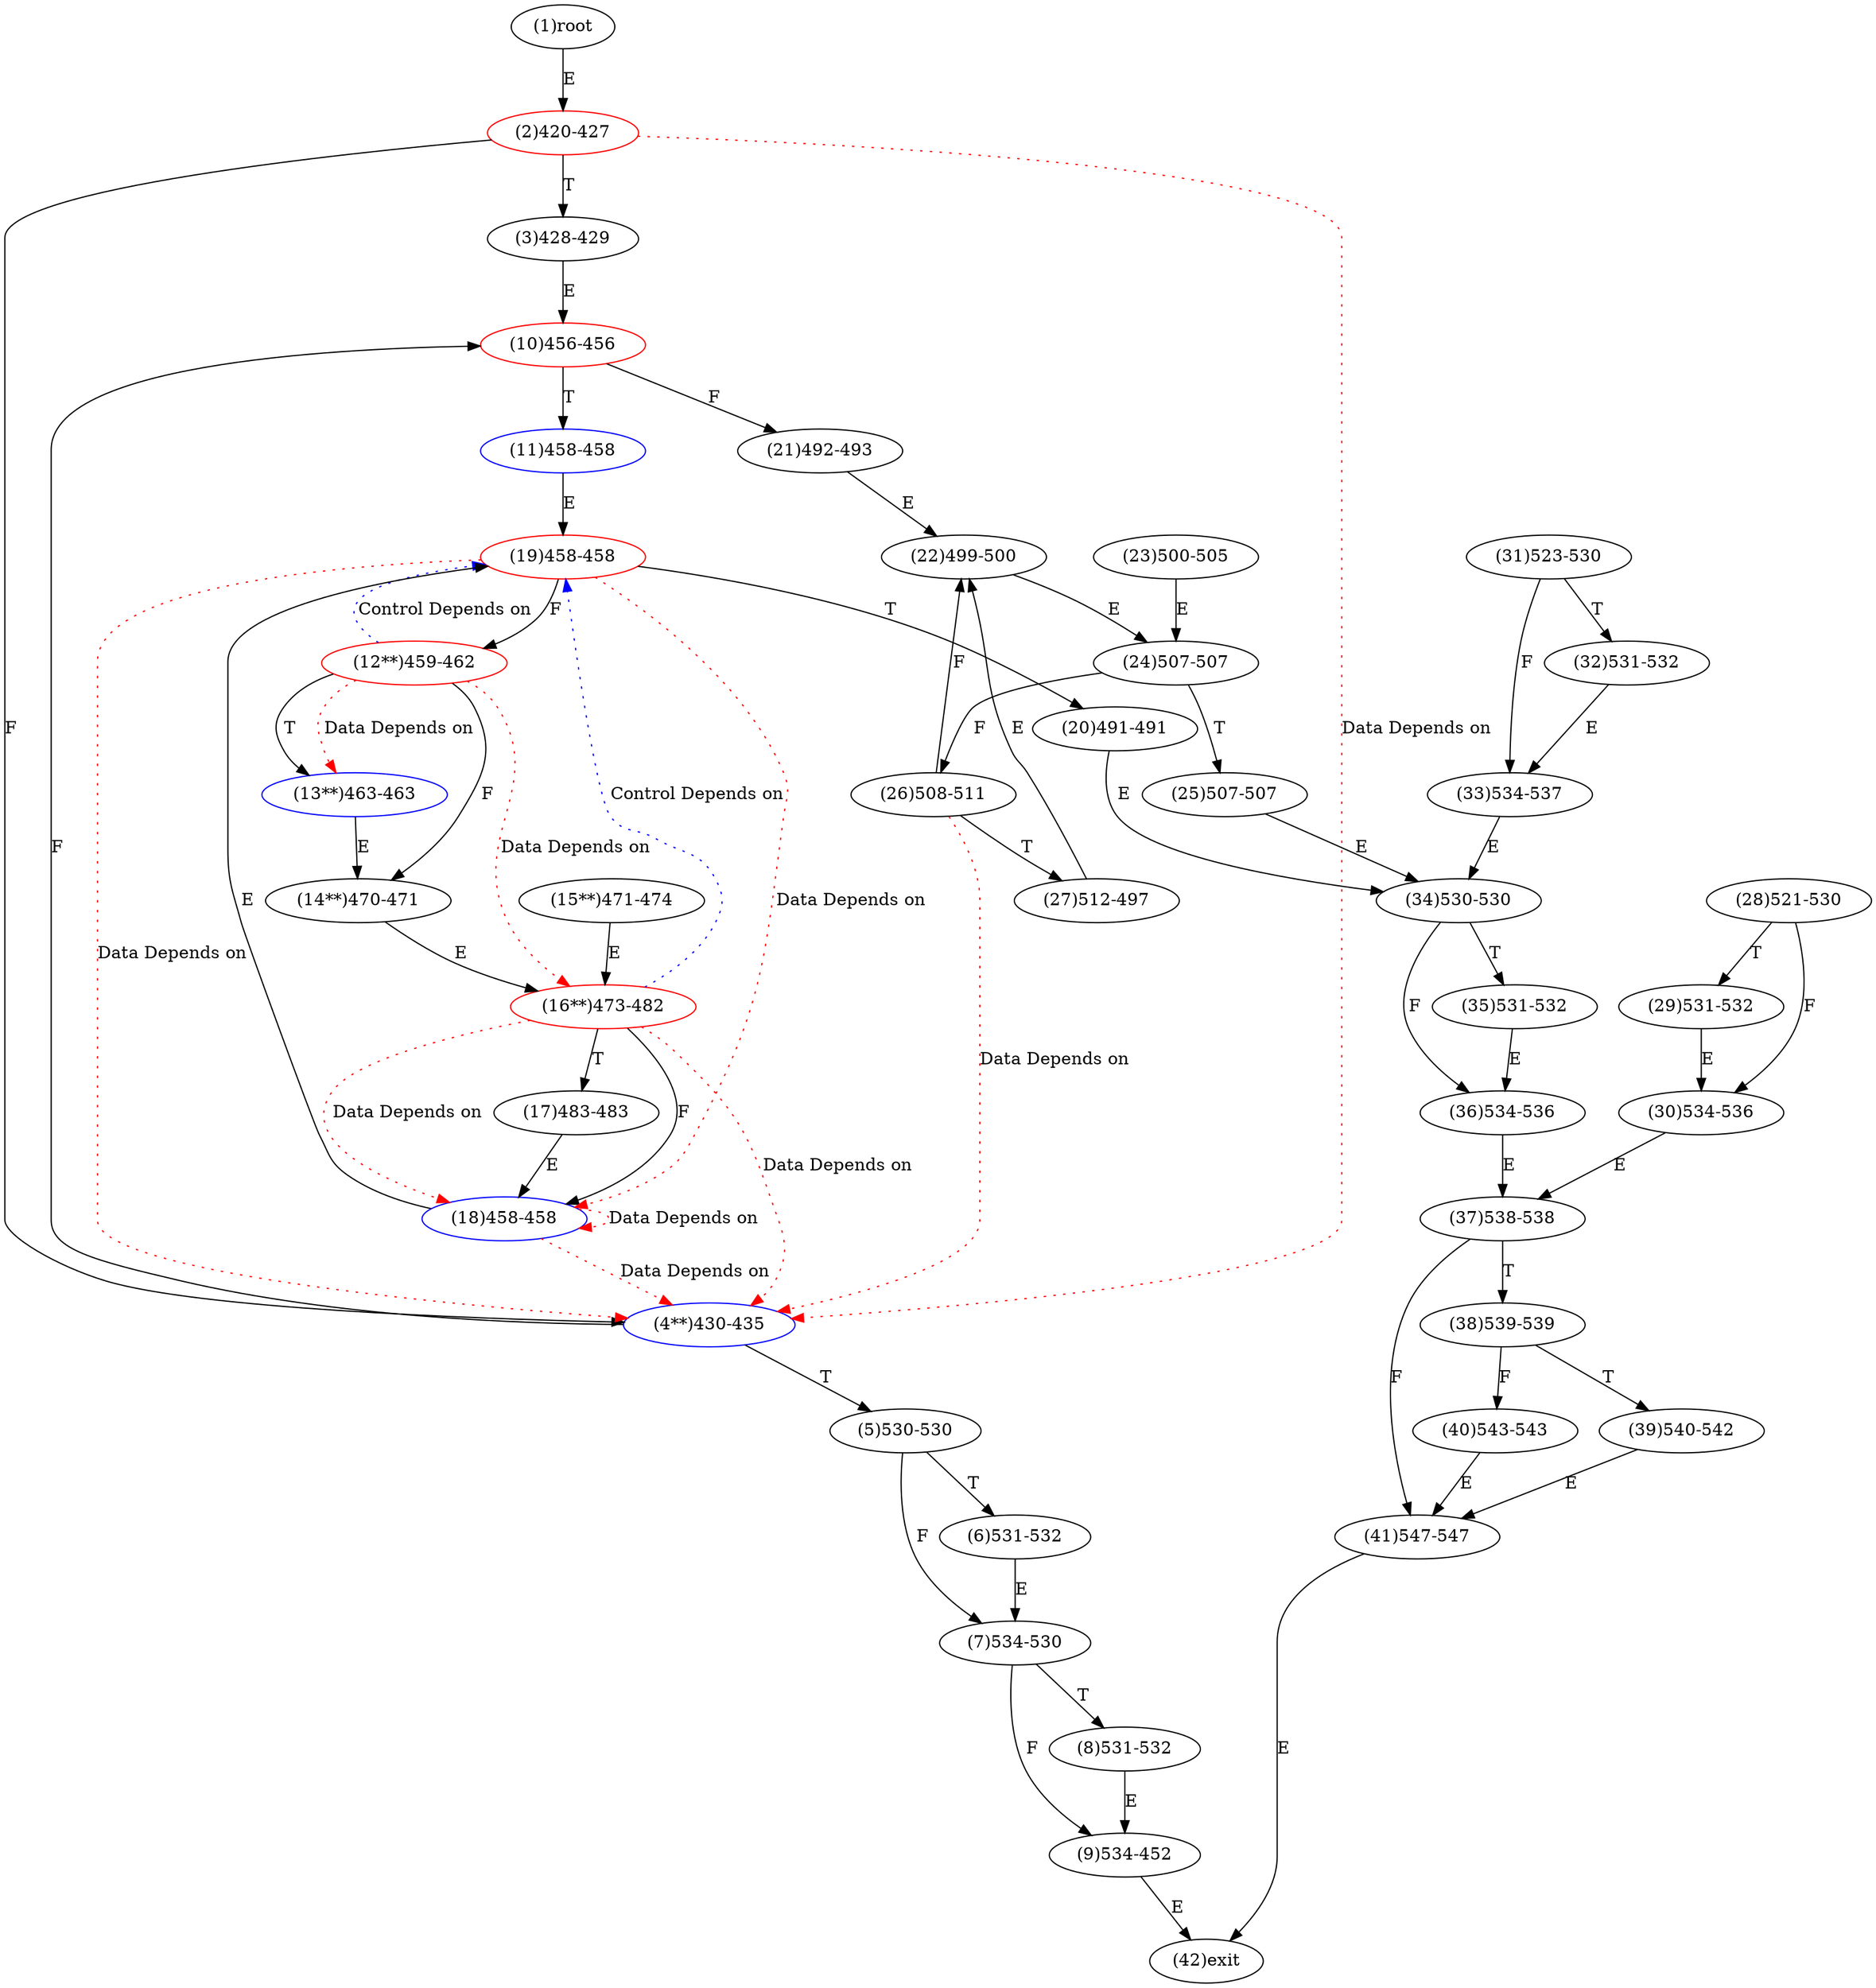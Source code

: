 digraph "" { 
1[ label="(1)root"];
2[ label="(2)420-427",color=red];
3[ label="(3)428-429"];
4[ label="(4**)430-435",color=blue];
5[ label="(5)530-530"];
6[ label="(6)531-532"];
7[ label="(7)534-530"];
8[ label="(8)531-532"];
9[ label="(9)534-452"];
10[ label="(10)456-456",color=red];
11[ label="(11)458-458",color=blue];
12[ label="(12**)459-462",color=red];
13[ label="(13**)463-463",color=blue];
14[ label="(14**)470-471"];
15[ label="(15**)471-474"];
17[ label="(17)483-483"];
16[ label="(16**)473-482",color=red];
19[ label="(19)458-458",color=red];
18[ label="(18)458-458",color=blue];
21[ label="(21)492-493"];
20[ label="(20)491-491"];
23[ label="(23)500-505"];
22[ label="(22)499-500"];
25[ label="(25)507-507"];
24[ label="(24)507-507"];
27[ label="(27)512-497"];
26[ label="(26)508-511"];
29[ label="(29)531-532"];
28[ label="(28)521-530"];
31[ label="(31)523-530"];
30[ label="(30)534-536"];
34[ label="(34)530-530"];
35[ label="(35)531-532"];
32[ label="(32)531-532"];
33[ label="(33)534-537"];
38[ label="(38)539-539"];
39[ label="(39)540-542"];
36[ label="(36)534-536"];
37[ label="(37)538-538"];
42[ label="(42)exit"];
40[ label="(40)543-543"];
41[ label="(41)547-547"];
1->2[ label="E"];
2->4[ label="F"];
2->3[ label="T"];
3->10[ label="E"];
4->10[ label="F"];
4->5[ label="T"];
5->7[ label="F"];
5->6[ label="T"];
6->7[ label="E"];
7->9[ label="F"];
7->8[ label="T"];
8->9[ label="E"];
9->42[ label="E"];
10->21[ label="F"];
10->11[ label="T"];
11->19[ label="E"];
12->14[ label="F"];
12->13[ label="T"];
13->14[ label="E"];
14->16[ label="E"];
15->16[ label="E"];
16->18[ label="F"];
16->17[ label="T"];
17->18[ label="E"];
18->19[ label="E"];
19->12[ label="F"];
19->20[ label="T"];
20->34[ label="E"];
21->22[ label="E"];
22->24[ label="E"];
23->24[ label="E"];
24->26[ label="F"];
24->25[ label="T"];
25->34[ label="E"];
26->22[ label="F"];
26->27[ label="T"];
27->22[ label="E"];
28->30[ label="F"];
28->29[ label="T"];
29->30[ label="E"];
30->37[ label="E"];
31->33[ label="F"];
31->32[ label="T"];
32->33[ label="E"];
33->34[ label="E"];
34->36[ label="F"];
34->35[ label="T"];
35->36[ label="E"];
36->37[ label="E"];
37->41[ label="F"];
37->38[ label="T"];
38->40[ label="F"];
38->39[ label="T"];
39->41[ label="E"];
40->41[ label="E"];
41->42[ label="E"];
2->4[ color="red" label="Data Depends on" style = dotted ];
12->13[ color="red" label="Data Depends on" style = dotted ];
12->16[ color="red" label="Data Depends on" style = dotted ];
12->19[ color="blue" label="Control Depends on" style = dotted ];
16->18[ color="red" label="Data Depends on" style = dotted ];
16->19[ color="blue" label="Control Depends on" style = dotted ];
16->4[ color="red" label="Data Depends on" style = dotted ];
19->18[ color="red" label="Data Depends on" style = dotted ];
19->4[ color="red" label="Data Depends on" style = dotted ];
18->18[ color="red" label="Data Depends on" style = dotted ];
18->4[ color="red" label="Data Depends on" style = dotted ];
26->4[ color="red" label="Data Depends on" style = dotted ];
}
